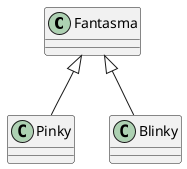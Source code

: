 @startuml

Fantasma <|-- Pinky
Fantasma <|-- Blinky

@enduml

@startuml

class Pinky {
    + golpear(Pacman pacman);
}

interface EstadoFantasma {
    + golpear(Pacman pacman);
}

class Pacman {
    - vivo : boolean

    + come(Comida c)
    + come(Pinky pinky)
    + muere()
}

Pinky o- "1" EstadoFantasma

EstadoFantasma ..> Pacman
@enduml